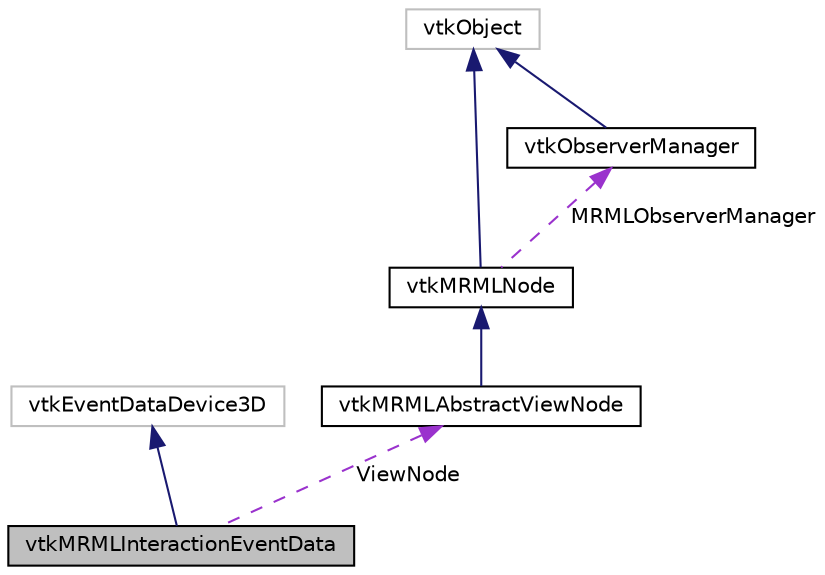 digraph "vtkMRMLInteractionEventData"
{
  bgcolor="transparent";
  edge [fontname="Helvetica",fontsize="10",labelfontname="Helvetica",labelfontsize="10"];
  node [fontname="Helvetica",fontsize="10",shape=record];
  Node2 [label="vtkMRMLInteractionEventData",height=0.2,width=0.4,color="black", fillcolor="grey75", style="filled", fontcolor="black"];
  Node3 -> Node2 [dir="back",color="midnightblue",fontsize="10",style="solid",fontname="Helvetica"];
  Node3 [label="vtkEventDataDevice3D",height=0.2,width=0.4,color="grey75"];
  Node4 -> Node2 [dir="back",color="darkorchid3",fontsize="10",style="dashed",label=" ViewNode" ,fontname="Helvetica"];
  Node4 [label="vtkMRMLAbstractViewNode",height=0.2,width=0.4,color="black",URL="$classvtkMRMLAbstractViewNode.html",tooltip="Abstract MRML node to represent a view. The class holds the properties common to any view type (3D..."];
  Node5 -> Node4 [dir="back",color="midnightblue",fontsize="10",style="solid",fontname="Helvetica"];
  Node5 [label="vtkMRMLNode",height=0.2,width=0.4,color="black",URL="$classvtkMRMLNode.html",tooltip="Abstract Superclass for all specific types of MRML nodes. "];
  Node6 -> Node5 [dir="back",color="midnightblue",fontsize="10",style="solid",fontname="Helvetica"];
  Node6 [label="vtkObject",height=0.2,width=0.4,color="grey75"];
  Node7 -> Node5 [dir="back",color="darkorchid3",fontsize="10",style="dashed",label=" MRMLObserverManager" ,fontname="Helvetica"];
  Node7 [label="vtkObserverManager",height=0.2,width=0.4,color="black",URL="$classvtkObserverManager.html",tooltip="Manages adding and deleting of obserevers with events. "];
  Node6 -> Node7 [dir="back",color="midnightblue",fontsize="10",style="solid",fontname="Helvetica"];
}
